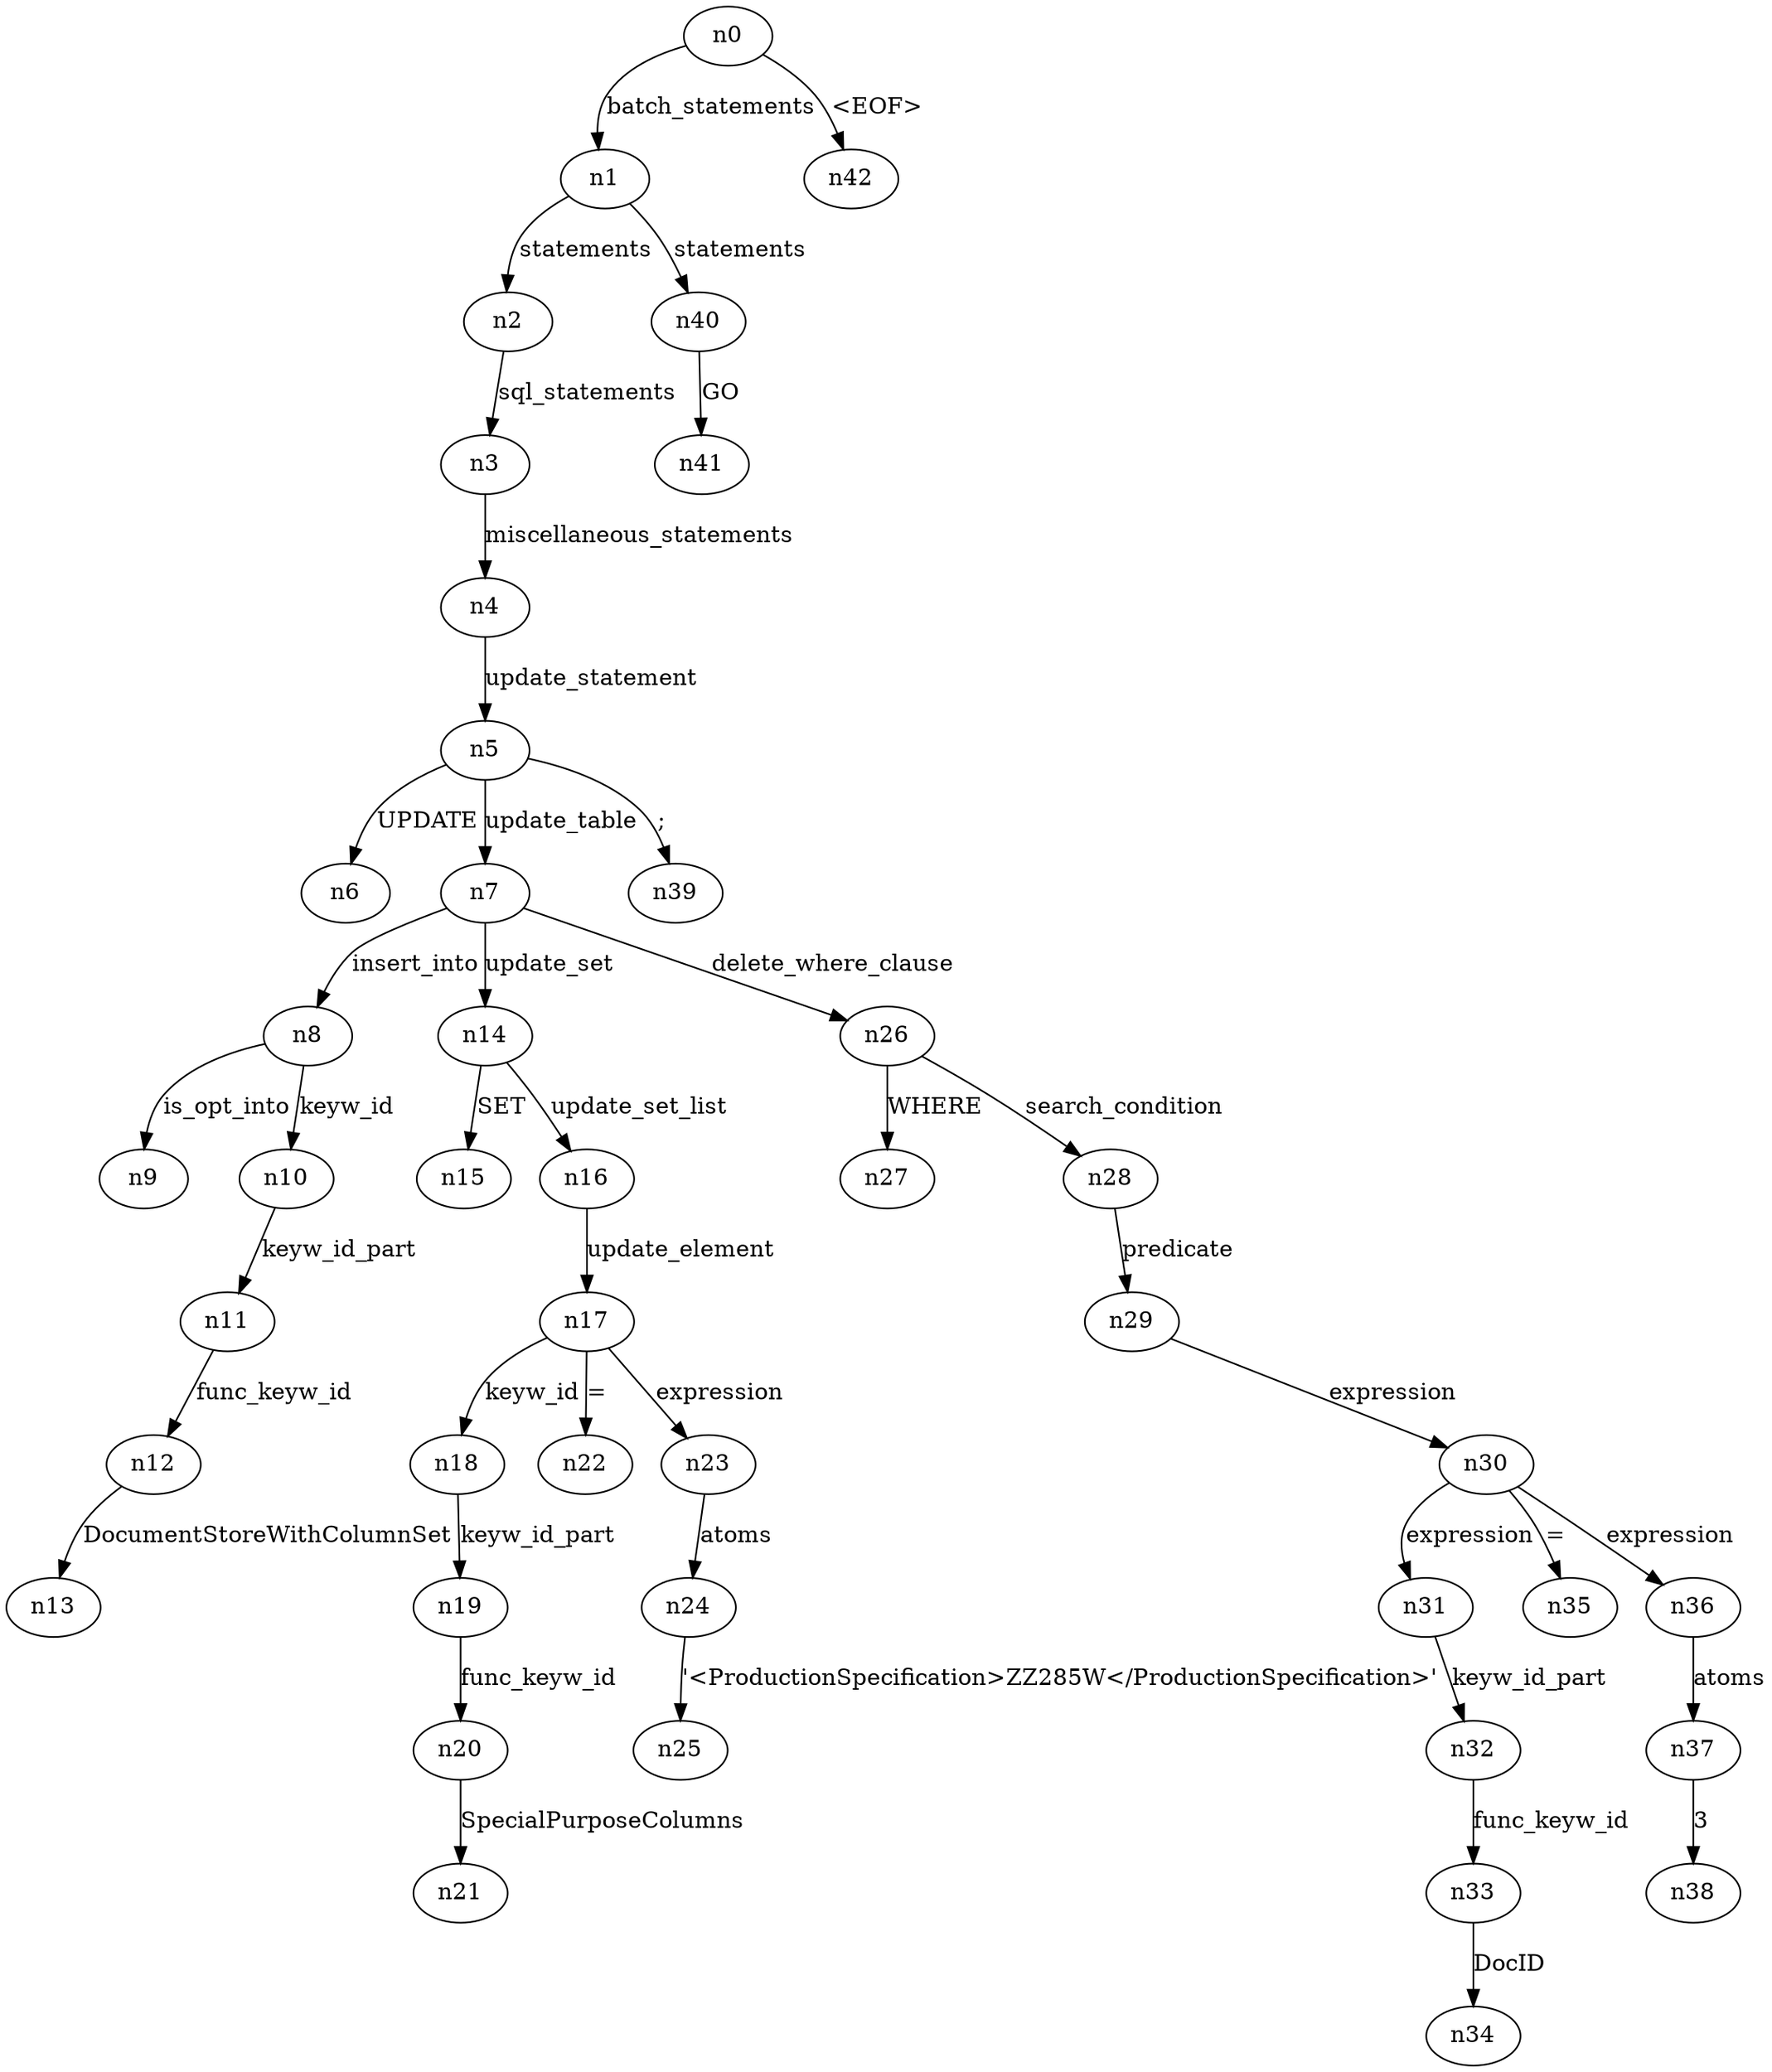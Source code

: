 digraph ParseTree {
  n0 -> n1 [label="batch_statements"];
  n1 -> n2 [label="statements"];
  n2 -> n3 [label="sql_statements"];
  n3 -> n4 [label="miscellaneous_statements"];
  n4 -> n5 [label="update_statement"];
  n5 -> n6 [label="UPDATE"];
  n5 -> n7 [label="update_table"];
  n7 -> n8 [label="insert_into"];
  n8 -> n9 [label="is_opt_into"];
  n8 -> n10 [label="keyw_id"];
  n10 -> n11 [label="keyw_id_part"];
  n11 -> n12 [label="func_keyw_id"];
  n12 -> n13 [label="DocumentStoreWithColumnSet"];
  n7 -> n14 [label="update_set"];
  n14 -> n15 [label="SET"];
  n14 -> n16 [label="update_set_list"];
  n16 -> n17 [label="update_element"];
  n17 -> n18 [label="keyw_id"];
  n18 -> n19 [label="keyw_id_part"];
  n19 -> n20 [label="func_keyw_id"];
  n20 -> n21 [label="SpecialPurposeColumns"];
  n17 -> n22 [label="="];
  n17 -> n23 [label="expression"];
  n23 -> n24 [label="atoms"];
  n24 -> n25 [label="'<ProductionSpecification>ZZ285W</ProductionSpecification>'"];
  n7 -> n26 [label="delete_where_clause"];
  n26 -> n27 [label="WHERE"];
  n26 -> n28 [label="search_condition"];
  n28 -> n29 [label="predicate"];
  n29 -> n30 [label="expression"];
  n30 -> n31 [label="expression"];
  n31 -> n32 [label="keyw_id_part"];
  n32 -> n33 [label="func_keyw_id"];
  n33 -> n34 [label="DocID"];
  n30 -> n35 [label="="];
  n30 -> n36 [label="expression"];
  n36 -> n37 [label="atoms"];
  n37 -> n38 [label="3"];
  n5 -> n39 [label=";"];
  n1 -> n40 [label="statements"];
  n40 -> n41 [label="GO"];
  n0 -> n42 [label="<EOF>"];
}